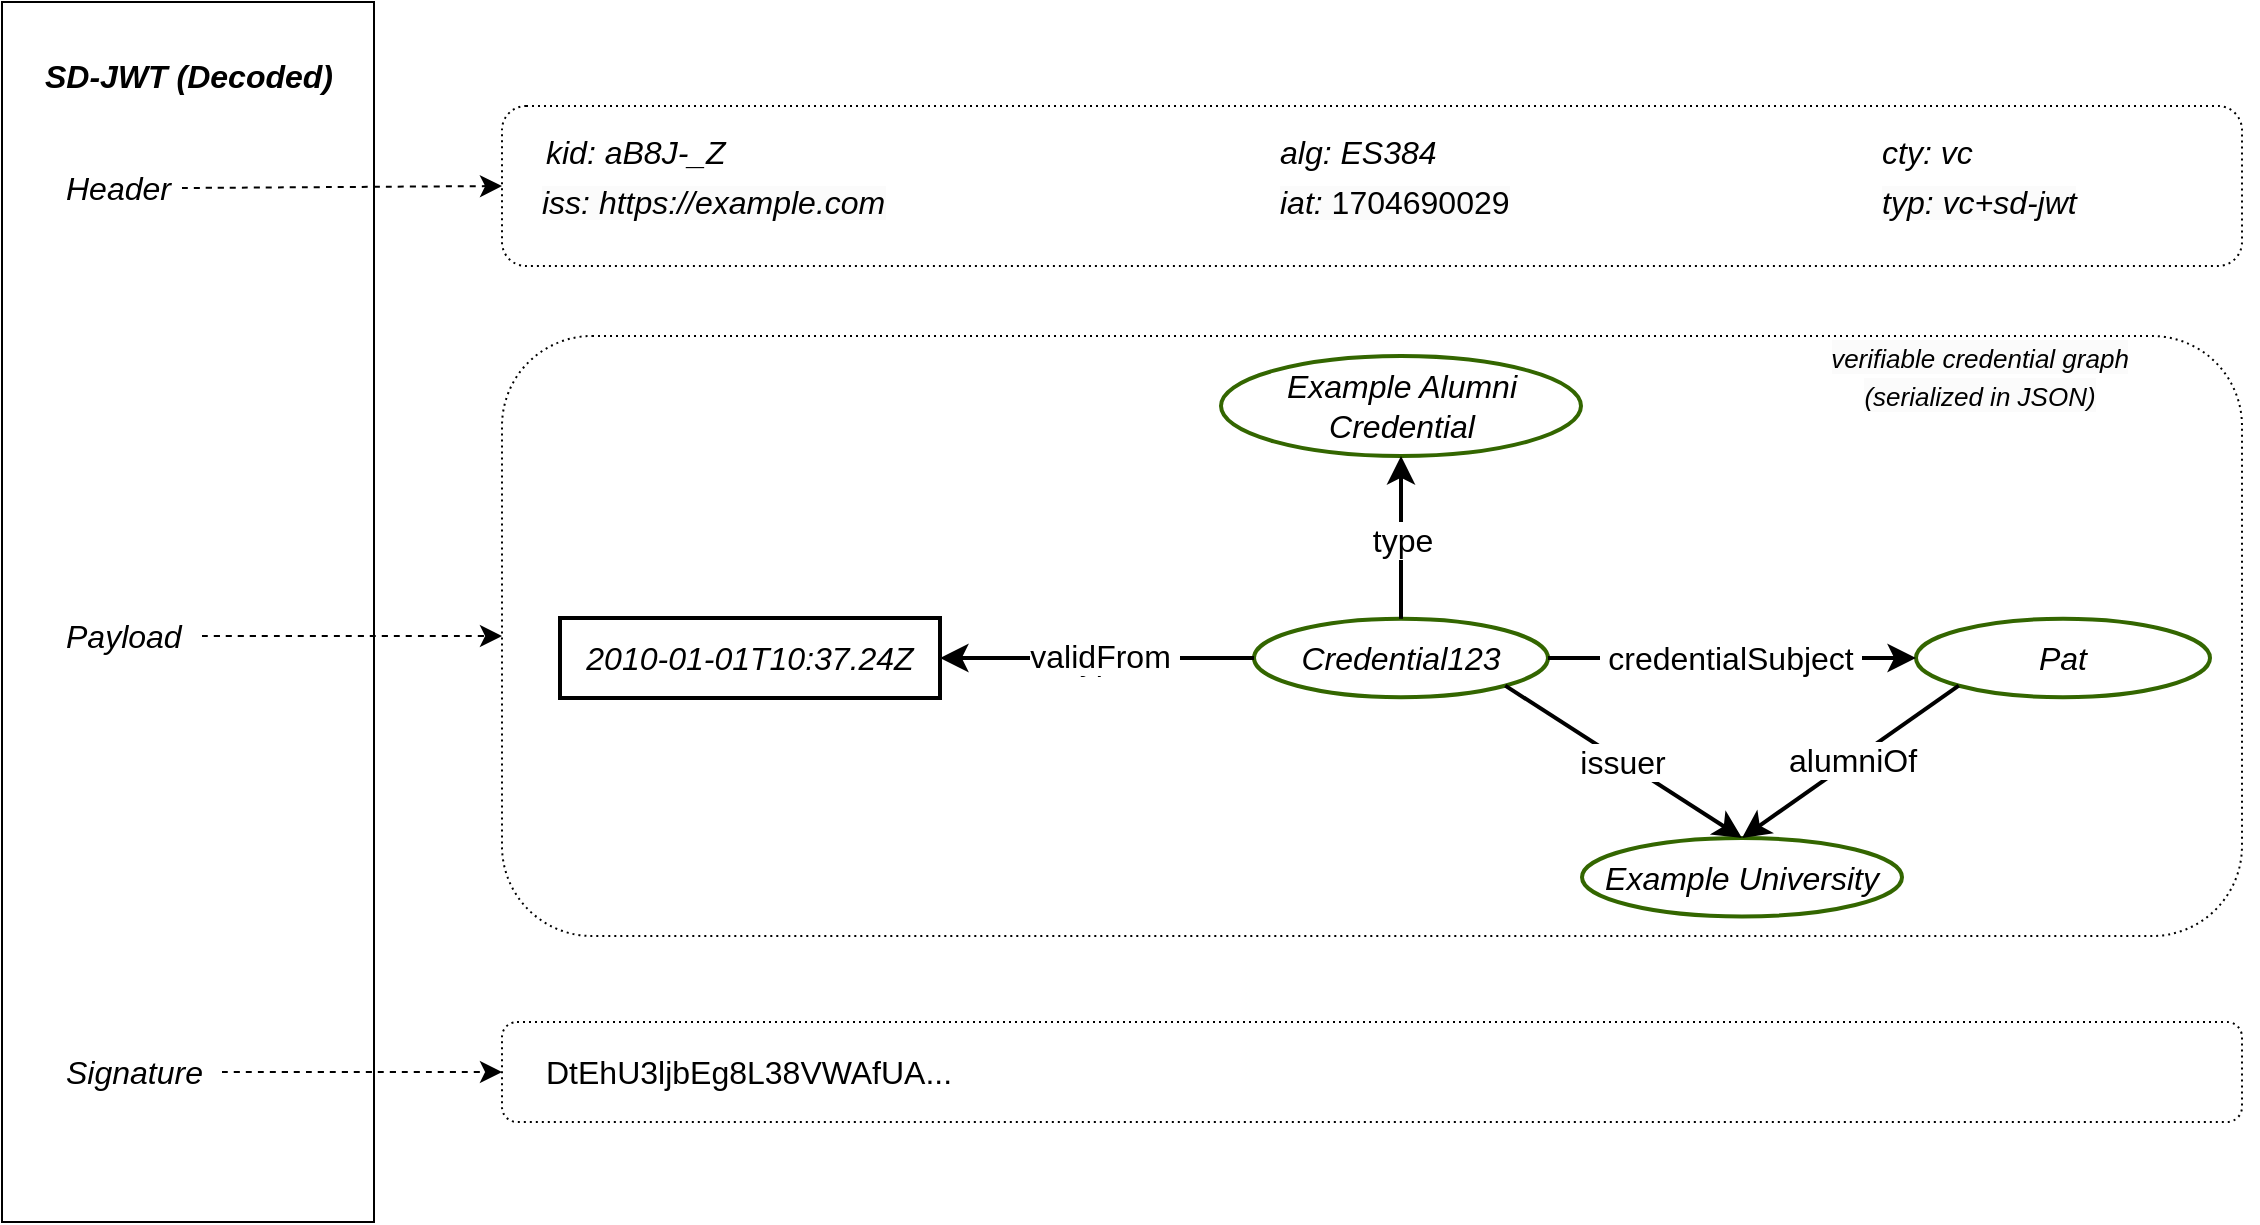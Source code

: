 <mxfile version="22.1.16" type="device">
  <diagram name="Page-1" id="ZRe_wIOORr0k_d4isBBX">
    <mxGraphModel dx="2573" dy="2131" grid="1" gridSize="10" guides="1" tooltips="1" connect="1" arrows="1" fold="1" page="1" pageScale="1" pageWidth="1169" pageHeight="827" math="0" shadow="0">
      <root>
        <mxCell id="0" />
        <mxCell id="1" parent="0" />
        <mxCell id="l4elXfhYGXROxwvpLcCw-24" value="" style="rounded=0;whiteSpace=wrap;html=1;fontSize=16;fillColor=none;" parent="1" vertex="1">
          <mxGeometry x="-1140" y="-730" width="186" height="610" as="geometry" />
        </mxCell>
        <mxCell id="l4elXfhYGXROxwvpLcCw-27" value="&lt;i&gt;&lt;b&gt;SD-JWT (Decoded)&lt;/b&gt;&lt;/i&gt;" style="text;strokeColor=none;fillColor=none;html=1;align=center;verticalAlign=middle;whiteSpace=wrap;rounded=0;fontSize=16;" parent="1" vertex="1">
          <mxGeometry x="-1136.5" y="-710" width="179" height="34" as="geometry" />
        </mxCell>
        <mxCell id="l4elXfhYGXROxwvpLcCw-32" style="edgeStyle=none;curved=1;rounded=0;orthogonalLoop=1;jettySize=auto;html=1;exitX=1;exitY=0.5;exitDx=0;exitDy=0;fontSize=12;startSize=8;endSize=8;entryX=0;entryY=0.5;entryDx=0;entryDy=0;dashed=1;" parent="1" source="l4elXfhYGXROxwvpLcCw-28" target="ER31MuB_UY-cCxpY8kVJ-3" edge="1">
          <mxGeometry relative="1" as="geometry">
            <mxPoint x="-887" y="-685" as="targetPoint" />
          </mxGeometry>
        </mxCell>
        <mxCell id="l4elXfhYGXROxwvpLcCw-28" value="Header" style="text;strokeColor=none;fillColor=none;html=1;align=left;verticalAlign=middle;whiteSpace=wrap;rounded=0;fontSize=16;fontStyle=2" parent="1" vertex="1">
          <mxGeometry x="-1110" y="-652" width="60" height="30" as="geometry" />
        </mxCell>
        <mxCell id="l4elXfhYGXROxwvpLcCw-29" value="Payload&amp;nbsp;&amp;nbsp;" style="text;strokeColor=none;fillColor=none;html=1;align=left;verticalAlign=middle;whiteSpace=wrap;rounded=0;fontSize=16;fontStyle=2" parent="1" vertex="1">
          <mxGeometry x="-1110" y="-428" width="70" height="30" as="geometry" />
        </mxCell>
        <mxCell id="l4elXfhYGXROxwvpLcCw-30" value="Signature" style="text;strokeColor=none;fillColor=none;html=1;align=left;verticalAlign=middle;whiteSpace=wrap;rounded=0;fontSize=16;fontStyle=2" parent="1" vertex="1">
          <mxGeometry x="-1110" y="-210" width="80" height="30" as="geometry" />
        </mxCell>
        <mxCell id="l4elXfhYGXROxwvpLcCw-33" style="edgeStyle=none;curved=1;rounded=0;orthogonalLoop=1;jettySize=auto;html=1;fontSize=12;startSize=8;endSize=8;entryX=0;entryY=0.5;entryDx=0;entryDy=0;dashed=1;exitX=1;exitY=0.5;exitDx=0;exitDy=0;" parent="1" source="l4elXfhYGXROxwvpLcCw-29" target="2GJPVY69K1nzuMpb44CU-1" edge="1">
          <mxGeometry relative="1" as="geometry">
            <mxPoint x="-1037" y="-390" as="sourcePoint" />
            <mxPoint x="-877" y="-420.5" as="targetPoint" />
          </mxGeometry>
        </mxCell>
        <mxCell id="l4elXfhYGXROxwvpLcCw-34" style="edgeStyle=none;curved=1;rounded=0;orthogonalLoop=1;jettySize=auto;html=1;fontSize=12;startSize=8;endSize=8;entryX=0;entryY=0.5;entryDx=0;entryDy=0;dashed=1;exitX=1;exitY=0.5;exitDx=0;exitDy=0;" parent="1" source="l4elXfhYGXROxwvpLcCw-30" target="l4elXfhYGXROxwvpLcCw-14" edge="1">
          <mxGeometry relative="1" as="geometry">
            <mxPoint x="-1020" y="-195" as="sourcePoint" />
            <mxPoint x="-877" y="-392" as="targetPoint" />
          </mxGeometry>
        </mxCell>
        <mxCell id="ER31MuB_UY-cCxpY8kVJ-2" value="" style="group" parent="1" vertex="1" connectable="0">
          <mxGeometry x="-890" y="-569" width="870" height="306" as="geometry" />
        </mxCell>
        <mxCell id="2GJPVY69K1nzuMpb44CU-1" value="" style="rounded=1;whiteSpace=wrap;html=1;fontSize=16;fillColor=none;dashed=1;dashPattern=1 2;" parent="ER31MuB_UY-cCxpY8kVJ-2" vertex="1">
          <mxGeometry y="6" width="870" height="300" as="geometry" />
        </mxCell>
        <mxCell id="I-3xDNqU13IutiKupr62-59" value="&lt;i style=&quot;border-color: var(--border-color); color: rgb(0, 0, 0); font-family: Helvetica; font-size: 16px; font-variant-ligatures: normal; font-variant-caps: normal; font-weight: 400; letter-spacing: normal; orphans: 2; text-indent: 0px; text-transform: none; widows: 2; word-spacing: 0px; -webkit-text-stroke-width: 0px; background-color: rgb(251, 251, 251); text-decoration-thickness: initial; text-decoration-style: initial; text-decoration-color: initial;&quot;&gt;&lt;font style=&quot;border-color: var(--border-color); font-size: 13px;&quot;&gt;verifiable credential graph&lt;br&gt;(serialized in JSON)&lt;br&gt;&lt;/font&gt;&lt;/i&gt;" style="text;whiteSpace=wrap;html=1;fontSize=16;align=center;rotation=0;" parent="ER31MuB_UY-cCxpY8kVJ-2" vertex="1">
          <mxGeometry x="654" width="170" height="30" as="geometry" />
        </mxCell>
        <UserObject label="&lt;i&gt;&lt;font color=&quot;#000000&quot;&gt;Example University&lt;/font&gt;&lt;/i&gt;" id="I-3xDNqU13IutiKupr62-2">
          <mxCell style="ellipse;whiteSpace=wrap;html=1;fontSize=16;fillColor=none;strokeWidth=2;strokeColor=#336600;" parent="ER31MuB_UY-cCxpY8kVJ-2" vertex="1">
            <mxGeometry x="540" y="257" width="160" height="39.22" as="geometry" />
          </mxCell>
        </UserObject>
        <UserObject label="&lt;i&gt;&lt;font color=&quot;#000000&quot;&gt;2010-01-01T10:37.24Z&lt;/font&gt;&lt;/i&gt;" id="I-3xDNqU13IutiKupr62-8">
          <mxCell style="rounded=0;whiteSpace=wrap;html=1;fontSize=16;fillColor=none;strokeWidth=2;" parent="ER31MuB_UY-cCxpY8kVJ-2" vertex="1">
            <mxGeometry x="29" y="147" width="190" height="40" as="geometry" />
          </mxCell>
        </UserObject>
        <UserObject label="&lt;i&gt;&lt;font color=&quot;#000000&quot;&gt;Example Alumni Credential&lt;/font&gt;&lt;/i&gt;" id="I-3xDNqU13IutiKupr62-9">
          <mxCell style="ellipse;whiteSpace=wrap;html=1;fontSize=16;fillColor=none;strokeWidth=2;strokeColor=#336600;" parent="ER31MuB_UY-cCxpY8kVJ-2" vertex="1">
            <mxGeometry x="359.5" y="16" width="180" height="50" as="geometry" />
          </mxCell>
        </UserObject>
        <UserObject label="&lt;i&gt;&lt;font color=&quot;#000000&quot;&gt;Credential123&lt;/font&gt;&lt;/i&gt;" id="I-3xDNqU13IutiKupr62-1">
          <mxCell style="ellipse;whiteSpace=wrap;html=1;fontSize=16;fillColor=none;strokeWidth=2;strokeColor=#336600;" parent="ER31MuB_UY-cCxpY8kVJ-2" vertex="1">
            <mxGeometry x="376" y="147.39" width="147" height="39.22" as="geometry" />
          </mxCell>
        </UserObject>
        <UserObject label="&lt;i&gt;&lt;font color=&quot;#000000&quot;&gt;Pat&lt;/font&gt;&lt;/i&gt;" id="I-3xDNqU13IutiKupr62-3">
          <mxCell style="ellipse;whiteSpace=wrap;html=1;fontSize=16;fillColor=none;strokeWidth=2;strokeColor=#336600;" parent="ER31MuB_UY-cCxpY8kVJ-2" vertex="1">
            <mxGeometry x="707" y="147.39" width="147" height="39.22" as="geometry" />
          </mxCell>
        </UserObject>
        <mxCell id="I-3xDNqU13IutiKupr62-10" style="edgeStyle=none;curved=1;rounded=0;orthogonalLoop=1;jettySize=auto;html=1;exitX=0;exitY=0.5;exitDx=0;exitDy=0;fontSize=12;startSize=8;endSize=8;" parent="ER31MuB_UY-cCxpY8kVJ-2" source="I-3xDNqU13IutiKupr62-8" target="I-3xDNqU13IutiKupr62-8" edge="1">
          <mxGeometry relative="1" as="geometry" />
        </mxCell>
        <mxCell id="I-3xDNqU13IutiKupr62-11" style="edgeStyle=none;curved=1;rounded=0;orthogonalLoop=1;jettySize=auto;html=1;exitX=1;exitY=0.5;exitDx=0;exitDy=0;fontSize=12;startSize=8;endSize=8;" parent="ER31MuB_UY-cCxpY8kVJ-2" source="I-3xDNqU13IutiKupr62-8" target="I-3xDNqU13IutiKupr62-8" edge="1">
          <mxGeometry relative="1" as="geometry" />
        </mxCell>
        <mxCell id="I-3xDNqU13IutiKupr62-36" value="" style="endArrow=classic;html=1;rounded=0;fontSize=12;startSize=8;endSize=8;curved=1;exitX=0.5;exitY=0;exitDx=0;exitDy=0;entryX=0.5;entryY=1;entryDx=0;entryDy=0;strokeWidth=2;" parent="ER31MuB_UY-cCxpY8kVJ-2" source="I-3xDNqU13IutiKupr62-1" target="I-3xDNqU13IutiKupr62-9" edge="1">
          <mxGeometry width="50" height="50" relative="1" as="geometry">
            <mxPoint x="-624" y="-333" as="sourcePoint" />
            <mxPoint x="-574" y="-383" as="targetPoint" />
          </mxGeometry>
        </mxCell>
        <mxCell id="I-3xDNqU13IutiKupr62-37" value="type" style="edgeLabel;html=1;align=center;verticalAlign=middle;resizable=0;points=[];fontSize=16;" parent="I-3xDNqU13IutiKupr62-36" vertex="1" connectable="0">
          <mxGeometry x="-0.016" relative="1" as="geometry">
            <mxPoint as="offset" />
          </mxGeometry>
        </mxCell>
        <mxCell id="I-3xDNqU13IutiKupr62-38" value="" style="endArrow=classic;html=1;rounded=0;fontSize=12;startSize=8;endSize=8;curved=1;exitX=0;exitY=0.5;exitDx=0;exitDy=0;entryX=1;entryY=0.5;entryDx=0;entryDy=0;strokeWidth=2;" parent="ER31MuB_UY-cCxpY8kVJ-2" source="I-3xDNqU13IutiKupr62-1" target="I-3xDNqU13IutiKupr62-8" edge="1">
          <mxGeometry width="50" height="50" relative="1" as="geometry">
            <mxPoint x="-754" y="-592.61" as="sourcePoint" />
            <mxPoint x="-754" y="-692.61" as="targetPoint" />
          </mxGeometry>
        </mxCell>
        <mxCell id="I-3xDNqU13IutiKupr62-39" value="type" style="edgeLabel;html=1;align=center;verticalAlign=middle;resizable=0;points=[];fontSize=16;" parent="I-3xDNqU13IutiKupr62-38" vertex="1" connectable="0">
          <mxGeometry x="-0.016" relative="1" as="geometry">
            <mxPoint as="offset" />
          </mxGeometry>
        </mxCell>
        <mxCell id="I-3xDNqU13IutiKupr62-40" value="validFrom&amp;nbsp;" style="edgeLabel;html=1;align=center;verticalAlign=middle;resizable=0;points=[];fontSize=16;" parent="I-3xDNqU13IutiKupr62-38" vertex="1" connectable="0">
          <mxGeometry x="-0.041" y="-1" relative="1" as="geometry">
            <mxPoint as="offset" />
          </mxGeometry>
        </mxCell>
        <mxCell id="I-3xDNqU13IutiKupr62-46" value="" style="endArrow=classic;html=1;rounded=0;fontSize=12;startSize=8;endSize=8;curved=1;entryX=0.5;entryY=0;entryDx=0;entryDy=0;strokeWidth=2;exitX=1;exitY=1;exitDx=0;exitDy=0;" parent="ER31MuB_UY-cCxpY8kVJ-2" source="I-3xDNqU13IutiKupr62-1" target="I-3xDNqU13IutiKupr62-2" edge="1">
          <mxGeometry width="50" height="50" relative="1" as="geometry">
            <mxPoint x="-611" y="-501.39" as="sourcePoint" />
            <mxPoint x="-724" y="-425.39" as="targetPoint" />
          </mxGeometry>
        </mxCell>
        <mxCell id="I-3xDNqU13IutiKupr62-47" value="issuer" style="edgeLabel;html=1;align=center;verticalAlign=middle;resizable=0;points=[];fontSize=16;" parent="I-3xDNqU13IutiKupr62-46" vertex="1" connectable="0">
          <mxGeometry x="-0.016" relative="1" as="geometry">
            <mxPoint as="offset" />
          </mxGeometry>
        </mxCell>
        <mxCell id="I-3xDNqU13IutiKupr62-41" value="" style="endArrow=classic;html=1;rounded=0;fontSize=12;startSize=8;endSize=8;curved=1;entryX=0;entryY=0.5;entryDx=0;entryDy=0;strokeWidth=2;exitX=1;exitY=0.5;exitDx=0;exitDy=0;" parent="ER31MuB_UY-cCxpY8kVJ-2" source="I-3xDNqU13IutiKupr62-1" target="I-3xDNqU13IutiKupr62-3" edge="1">
          <mxGeometry width="50" height="50" relative="1" as="geometry">
            <mxPoint x="-554" y="-513" as="sourcePoint" />
            <mxPoint x="-854" y="-563" as="targetPoint" />
          </mxGeometry>
        </mxCell>
        <mxCell id="I-3xDNqU13IutiKupr62-42" value="&amp;nbsp;credentialSubject&amp;nbsp;" style="edgeLabel;html=1;align=center;verticalAlign=middle;resizable=0;points=[];fontSize=16;" parent="I-3xDNqU13IutiKupr62-41" vertex="1" connectable="0">
          <mxGeometry x="-0.016" relative="1" as="geometry">
            <mxPoint as="offset" />
          </mxGeometry>
        </mxCell>
        <mxCell id="I-3xDNqU13IutiKupr62-44" value="" style="endArrow=classic;html=1;rounded=0;fontSize=12;startSize=8;endSize=8;curved=1;entryX=0.5;entryY=0;entryDx=0;entryDy=0;strokeWidth=2;exitX=0;exitY=1;exitDx=0;exitDy=0;" parent="ER31MuB_UY-cCxpY8kVJ-2" source="I-3xDNqU13IutiKupr62-3" target="I-3xDNqU13IutiKupr62-2" edge="1">
          <mxGeometry width="50" height="50" relative="1" as="geometry">
            <mxPoint x="-314" y="-403" as="sourcePoint" />
            <mxPoint x="-122" y="-403" as="targetPoint" />
          </mxGeometry>
        </mxCell>
        <mxCell id="I-3xDNqU13IutiKupr62-45" value="alumniOf" style="edgeLabel;html=1;align=center;verticalAlign=middle;resizable=0;points=[];fontSize=16;" parent="I-3xDNqU13IutiKupr62-44" vertex="1" connectable="0">
          <mxGeometry x="-0.016" relative="1" as="geometry">
            <mxPoint as="offset" />
          </mxGeometry>
        </mxCell>
        <mxCell id="ER31MuB_UY-cCxpY8kVJ-5" value="" style="group" parent="1" vertex="1" connectable="0">
          <mxGeometry x="-890" y="-220" width="870" height="50" as="geometry" />
        </mxCell>
        <mxCell id="l4elXfhYGXROxwvpLcCw-14" value="" style="rounded=1;whiteSpace=wrap;html=1;fontSize=16;fillColor=none;dashed=1;dashPattern=1 2;" parent="ER31MuB_UY-cCxpY8kVJ-5" vertex="1">
          <mxGeometry width="870" height="50" as="geometry" />
        </mxCell>
        <mxCell id="JoZCwbDOvjXTbyjPgoR8-8" value="DtEhU3ljbEg8L38VWAfUA..." style="text;strokeColor=none;fillColor=none;html=1;align=left;verticalAlign=middle;whiteSpace=wrap;rounded=0;fontSize=16;" parent="ER31MuB_UY-cCxpY8kVJ-5" vertex="1">
          <mxGeometry x="20" y="10" width="410" height="30" as="geometry" />
        </mxCell>
        <mxCell id="RwCDuN-6ADR95QnK6pfz-7" value="" style="group" vertex="1" connectable="0" parent="1">
          <mxGeometry x="-890" y="-678" width="878" height="80" as="geometry" />
        </mxCell>
        <mxCell id="ER31MuB_UY-cCxpY8kVJ-3" value="" style="rounded=1;whiteSpace=wrap;html=1;fontSize=16;fillColor=none;dashed=1;dashPattern=1 2;" parent="RwCDuN-6ADR95QnK6pfz-7" vertex="1">
          <mxGeometry width="870" height="80" as="geometry" />
        </mxCell>
        <mxCell id="RwCDuN-6ADR95QnK6pfz-4" value="" style="group" vertex="1" connectable="0" parent="RwCDuN-6ADR95QnK6pfz-7">
          <mxGeometry x="18" y="8" width="265" height="64" as="geometry" />
        </mxCell>
        <mxCell id="l4elXfhYGXROxwvpLcCw-8" value="&lt;i&gt;kid: aB8J-_Z&lt;/i&gt;" style="text;strokeColor=none;fillColor=none;html=1;align=left;verticalAlign=middle;whiteSpace=wrap;rounded=0;fontSize=16;" parent="RwCDuN-6ADR95QnK6pfz-4" vertex="1">
          <mxGeometry x="2" width="263" height="30" as="geometry" />
        </mxCell>
        <mxCell id="RwCDuN-6ADR95QnK6pfz-1" value="&lt;i style=&quot;border-color: var(--border-color); color: rgb(0, 0, 0); font-family: Helvetica; font-size: 16px; font-variant-ligatures: normal; font-variant-caps: normal; font-weight: 400; letter-spacing: normal; orphans: 2; text-align: left; text-indent: 0px; text-transform: none; widows: 2; word-spacing: 0px; -webkit-text-stroke-width: 0px; background-color: rgb(251, 251, 251); text-decoration-thickness: initial; text-decoration-style: initial; text-decoration-color: initial;&quot;&gt;iss: https://example.com&lt;/i&gt;" style="text;whiteSpace=wrap;html=1;fontSize=16;" vertex="1" parent="RwCDuN-6ADR95QnK6pfz-4">
          <mxGeometry y="24" width="210" height="40" as="geometry" />
        </mxCell>
        <mxCell id="RwCDuN-6ADR95QnK6pfz-5" value="" style="group" vertex="1" connectable="0" parent="RwCDuN-6ADR95QnK6pfz-7">
          <mxGeometry x="387" y="8" width="160" height="64" as="geometry" />
        </mxCell>
        <mxCell id="l4elXfhYGXROxwvpLcCw-9" value="&lt;i&gt;alg: ES384&lt;/i&gt;" style="text;strokeColor=none;fillColor=none;html=1;align=left;verticalAlign=middle;whiteSpace=wrap;rounded=0;fontSize=16;" parent="RwCDuN-6ADR95QnK6pfz-5" vertex="1">
          <mxGeometry width="160" height="30" as="geometry" />
        </mxCell>
        <mxCell id="RwCDuN-6ADR95QnK6pfz-2" value="&lt;i style=&quot;border-color: var(--border-color); color: rgb(0, 0, 0); font-family: Helvetica; font-size: 16px; font-variant-ligatures: normal; font-variant-caps: normal; font-weight: 400; letter-spacing: normal; orphans: 2; text-align: left; text-indent: 0px; text-transform: none; widows: 2; word-spacing: 0px; -webkit-text-stroke-width: 0px; background-color: rgb(251, 251, 251); text-decoration-thickness: initial; text-decoration-style: initial; text-decoration-color: initial;&quot;&gt;iat:&lt;/i&gt;&lt;span style=&quot;color: rgb(0, 0, 0); font-family: Helvetica; font-size: 16px; font-style: normal; font-variant-ligatures: normal; font-variant-caps: normal; font-weight: 400; letter-spacing: normal; orphans: 2; text-align: left; text-indent: 0px; text-transform: none; widows: 2; word-spacing: 0px; -webkit-text-stroke-width: 0px; background-color: rgb(251, 251, 251); text-decoration-thickness: initial; text-decoration-style: initial; text-decoration-color: initial; float: none; display: inline !important;&quot;&gt;&amp;nbsp;1704690029&lt;/span&gt;" style="text;whiteSpace=wrap;html=1;fontSize=16;" vertex="1" parent="RwCDuN-6ADR95QnK6pfz-5">
          <mxGeometry y="24" width="150" height="40" as="geometry" />
        </mxCell>
        <mxCell id="RwCDuN-6ADR95QnK6pfz-6" value="" style="group" vertex="1" connectable="0" parent="RwCDuN-6ADR95QnK6pfz-7">
          <mxGeometry x="688" y="8" width="190" height="64" as="geometry" />
        </mxCell>
        <mxCell id="l4elXfhYGXROxwvpLcCw-11" value="&lt;i&gt;cty: vc&lt;/i&gt;" style="text;strokeColor=none;fillColor=none;html=1;align=left;verticalAlign=middle;whiteSpace=wrap;rounded=0;fontSize=16;" parent="RwCDuN-6ADR95QnK6pfz-6" vertex="1">
          <mxGeometry width="160" height="30" as="geometry" />
        </mxCell>
        <mxCell id="RwCDuN-6ADR95QnK6pfz-3" value="&lt;i style=&quot;border-color: var(--border-color); color: rgb(0, 0, 0); font-family: Helvetica; font-size: 16px; font-variant-ligatures: normal; font-variant-caps: normal; font-weight: 400; letter-spacing: normal; orphans: 2; text-align: left; text-indent: 0px; text-transform: none; widows: 2; word-spacing: 0px; -webkit-text-stroke-width: 0px; background-color: rgb(251, 251, 251); text-decoration-thickness: initial; text-decoration-style: initial; text-decoration-color: initial;&quot;&gt;typ: vc+sd-jwt&lt;/i&gt;" style="text;whiteSpace=wrap;html=1;fontSize=16;" vertex="1" parent="RwCDuN-6ADR95QnK6pfz-6">
          <mxGeometry y="24" width="190" height="40" as="geometry" />
        </mxCell>
      </root>
    </mxGraphModel>
  </diagram>
</mxfile>
